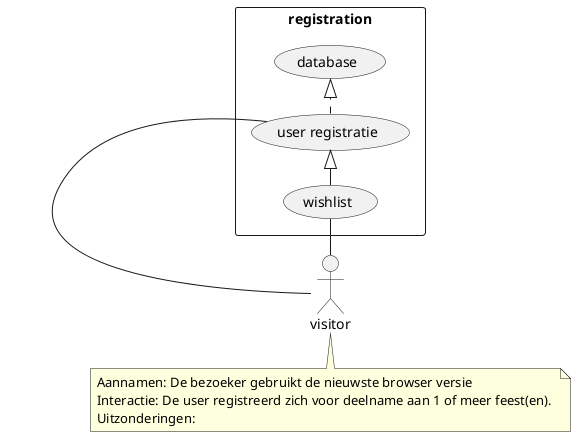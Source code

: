 @startuml
left to right direction
skinparam packageStyle rectangle
    actor visitor

rectangle registration{
    visitor - (user registratie)
    (user registratie) .|>  (database)
    visitor - (wishlist)
    (wishlist) -|> (user registratie)
}
note bottom of visitor
    Aannamen: De bezoeker gebruikt de nieuwste browser versie
    Interactie: De user registreerd zich voor deelname aan 1 of meer feest(en). 
    Uitzonderingen:
end note
@enduml

